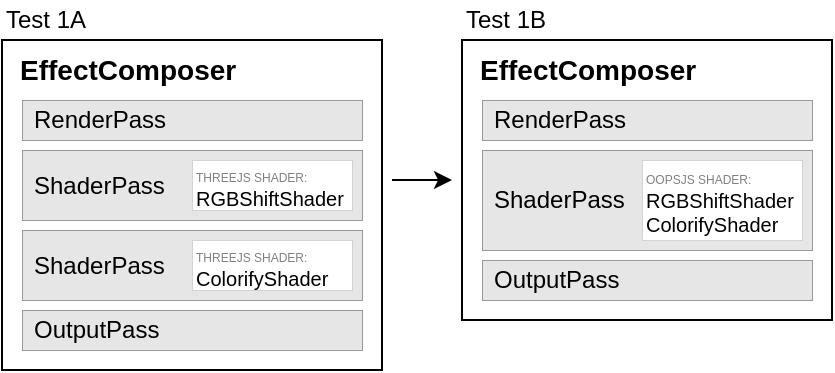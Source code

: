 <mxfile version="22.1.2" type="device">
  <diagram name="Page-1" id="CyPKNQ1HU_vYMt_n4ujV">
    <mxGraphModel dx="691" dy="415" grid="1" gridSize="10" guides="1" tooltips="1" connect="1" arrows="1" fold="1" page="1" pageScale="1" pageWidth="583" pageHeight="413" math="0" shadow="0">
      <root>
        <mxCell id="0" />
        <mxCell id="1" parent="0" />
        <mxCell id="dVzY-ISP-nyTnl-DAH4u-1" value="EffectComposer" style="rounded=0;whiteSpace=wrap;html=1;fillColor=#FFFFFF;align=left;fontSize=14;verticalAlign=top;fontStyle=1;arcSize=5;spacingLeft=7;glass=0;" vertex="1" parent="1">
          <mxGeometry x="80" y="40" width="190" height="165" as="geometry" />
        </mxCell>
        <mxCell id="dVzY-ISP-nyTnl-DAH4u-3" value="RenderPass" style="rounded=0;whiteSpace=wrap;html=1;fillColor=#E6E6E6;align=left;strokeColor=#999999;strokeWidth=0.5;spacingLeft=4;glass=0;" vertex="1" parent="1">
          <mxGeometry x="90" y="70" width="170" height="20" as="geometry" />
        </mxCell>
        <mxCell id="dVzY-ISP-nyTnl-DAH4u-5" value="ShaderPass" style="rounded=0;whiteSpace=wrap;html=1;fillColor=#E6E6E6;align=left;strokeColor=#999999;strokeWidth=0.5;arcSize=8;spacingLeft=4;glass=0;" vertex="1" parent="1">
          <mxGeometry x="90" y="95" width="170" height="35" as="geometry" />
        </mxCell>
        <mxCell id="dVzY-ISP-nyTnl-DAH4u-7" value="&lt;div style=&quot;&quot;&gt;&lt;span style=&quot;font-size: 6px; background-color: initial;&quot;&gt;&lt;font color=&quot;#808080&quot;&gt;THREEJS SHADER:&lt;/font&gt;&lt;/span&gt;&lt;/div&gt;RGBShiftShader" style="rounded=0;whiteSpace=wrap;html=1;fillColor=#FFFFFF;align=left;strokeColor=#B3B3B3;strokeWidth=0.5;dashed=1;dashPattern=1 1;fontSize=10;glass=0;" vertex="1" parent="1">
          <mxGeometry x="175" y="100" width="80" height="25" as="geometry" />
        </mxCell>
        <mxCell id="dVzY-ISP-nyTnl-DAH4u-8" value="ShaderPass" style="rounded=0;whiteSpace=wrap;html=1;fillColor=#E6E6E6;align=left;strokeColor=#999999;strokeWidth=0.5;arcSize=10;spacingLeft=4;glass=0;" vertex="1" parent="1">
          <mxGeometry x="90" y="135" width="170" height="35" as="geometry" />
        </mxCell>
        <mxCell id="dVzY-ISP-nyTnl-DAH4u-9" value="&lt;font style=&quot;font-size: 6px;&quot; color=&quot;#808080&quot;&gt;THREEJS SHADER:&lt;/font&gt;&lt;br&gt;ColorifyShader" style="rounded=0;whiteSpace=wrap;html=1;fillColor=#FFFFFF;align=left;strokeColor=#B3B3B3;strokeWidth=0.5;dashed=1;dashPattern=1 1;fontSize=10;glass=0;" vertex="1" parent="1">
          <mxGeometry x="175" y="140" width="80" height="25" as="geometry" />
        </mxCell>
        <mxCell id="dVzY-ISP-nyTnl-DAH4u-10" value="OutputPass" style="rounded=0;whiteSpace=wrap;html=1;fillColor=#E6E6E6;align=left;strokeColor=#999999;strokeWidth=0.5;spacingLeft=4;glass=0;" vertex="1" parent="1">
          <mxGeometry x="90" y="175" width="170" height="20" as="geometry" />
        </mxCell>
        <mxCell id="dVzY-ISP-nyTnl-DAH4u-11" value="EffectComposer" style="rounded=0;whiteSpace=wrap;html=1;fillColor=#FFFFFF;align=left;fontSize=14;fontStyle=1;verticalAlign=top;spacingLeft=7;glass=0;" vertex="1" parent="1">
          <mxGeometry x="310" y="40" width="185" height="140" as="geometry" />
        </mxCell>
        <mxCell id="dVzY-ISP-nyTnl-DAH4u-13" value="RenderPass" style="rounded=0;whiteSpace=wrap;html=1;fillColor=#E6E6E6;align=left;strokeColor=#999999;strokeWidth=0.5;spacingLeft=4;glass=0;" vertex="1" parent="1">
          <mxGeometry x="320" y="70" width="165" height="20" as="geometry" />
        </mxCell>
        <mxCell id="dVzY-ISP-nyTnl-DAH4u-14" value="ShaderPass" style="rounded=0;whiteSpace=wrap;html=1;fillColor=#E6E6E6;align=left;strokeColor=#999999;strokeWidth=0.5;arcSize=6;spacingLeft=4;glass=0;" vertex="1" parent="1">
          <mxGeometry x="320" y="95" width="165" height="50" as="geometry" />
        </mxCell>
        <mxCell id="dVzY-ISP-nyTnl-DAH4u-18" value="OutputPass" style="rounded=0;whiteSpace=wrap;html=1;fillColor=#E6E6E6;align=left;strokeColor=#999999;strokeWidth=0.5;spacingLeft=4;glass=0;" vertex="1" parent="1">
          <mxGeometry x="320" y="150" width="165" height="20" as="geometry" />
        </mxCell>
        <mxCell id="dVzY-ISP-nyTnl-DAH4u-41" value="&lt;font style=&quot;font-size: 6px;&quot; color=&quot;#808080&quot;&gt;OOPSJS SHADER:&lt;/font&gt;&lt;br&gt;RGBShiftShader&lt;br&gt;ColorifyShader" style="rounded=0;whiteSpace=wrap;html=1;fillColor=#FFFFFF;align=left;strokeColor=#B3B3B3;strokeWidth=0.5;dashed=1;dashPattern=1 1;fontSize=10;glass=0;" vertex="1" parent="1">
          <mxGeometry x="400" y="100" width="80" height="40" as="geometry" />
        </mxCell>
        <mxCell id="dVzY-ISP-nyTnl-DAH4u-46" value="" style="endArrow=classic;html=1;rounded=0;" edge="1" parent="1">
          <mxGeometry width="50" height="50" relative="1" as="geometry">
            <mxPoint x="275" y="110" as="sourcePoint" />
            <mxPoint x="305" y="110" as="targetPoint" />
          </mxGeometry>
        </mxCell>
        <mxCell id="dVzY-ISP-nyTnl-DAH4u-48" value="Test 1A" style="text;html=1;strokeColor=none;fillColor=none;align=left;verticalAlign=middle;whiteSpace=wrap;rounded=0;" vertex="1" parent="1">
          <mxGeometry x="80" y="20" width="60" height="20" as="geometry" />
        </mxCell>
        <mxCell id="dVzY-ISP-nyTnl-DAH4u-49" value="Test 1B" style="text;html=1;strokeColor=none;fillColor=none;align=left;verticalAlign=middle;whiteSpace=wrap;rounded=0;" vertex="1" parent="1">
          <mxGeometry x="310" y="20" width="60" height="20" as="geometry" />
        </mxCell>
      </root>
    </mxGraphModel>
  </diagram>
</mxfile>
